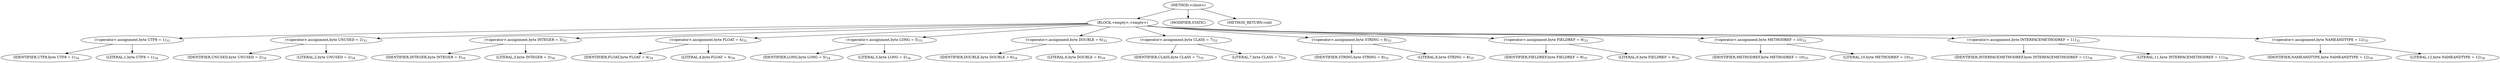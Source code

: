 digraph "&lt;clinit&gt;" {  
"271" [label = <(METHOD,&lt;clinit&gt;)> ]
"272" [label = <(BLOCK,&lt;empty&gt;,&lt;empty&gt;)> ]
"273" [label = <(&lt;operator&gt;.assignment,byte UTF8 = 1)<SUB>33</SUB>> ]
"274" [label = <(IDENTIFIER,UTF8,byte UTF8 = 1)<SUB>34</SUB>> ]
"275" [label = <(LITERAL,1,byte UTF8 = 1)<SUB>34</SUB>> ]
"276" [label = <(&lt;operator&gt;.assignment,byte UNUSED = 2)<SUB>33</SUB>> ]
"277" [label = <(IDENTIFIER,UNUSED,byte UNUSED = 2)<SUB>34</SUB>> ]
"278" [label = <(LITERAL,2,byte UNUSED = 2)<SUB>34</SUB>> ]
"279" [label = <(&lt;operator&gt;.assignment,byte INTEGER = 3)<SUB>33</SUB>> ]
"280" [label = <(IDENTIFIER,INTEGER,byte INTEGER = 3)<SUB>34</SUB>> ]
"281" [label = <(LITERAL,3,byte INTEGER = 3)<SUB>34</SUB>> ]
"282" [label = <(&lt;operator&gt;.assignment,byte FLOAT = 4)<SUB>33</SUB>> ]
"283" [label = <(IDENTIFIER,FLOAT,byte FLOAT = 4)<SUB>34</SUB>> ]
"284" [label = <(LITERAL,4,byte FLOAT = 4)<SUB>34</SUB>> ]
"285" [label = <(&lt;operator&gt;.assignment,byte LONG = 5)<SUB>33</SUB>> ]
"286" [label = <(IDENTIFIER,LONG,byte LONG = 5)<SUB>34</SUB>> ]
"287" [label = <(LITERAL,5,byte LONG = 5)<SUB>34</SUB>> ]
"288" [label = <(&lt;operator&gt;.assignment,byte DOUBLE = 6)<SUB>33</SUB>> ]
"289" [label = <(IDENTIFIER,DOUBLE,byte DOUBLE = 6)<SUB>34</SUB>> ]
"290" [label = <(LITERAL,6,byte DOUBLE = 6)<SUB>34</SUB>> ]
"291" [label = <(&lt;operator&gt;.assignment,byte CLASS = 7)<SUB>33</SUB>> ]
"292" [label = <(IDENTIFIER,CLASS,byte CLASS = 7)<SUB>35</SUB>> ]
"293" [label = <(LITERAL,7,byte CLASS = 7)<SUB>35</SUB>> ]
"294" [label = <(&lt;operator&gt;.assignment,byte STRING = 8)<SUB>33</SUB>> ]
"295" [label = <(IDENTIFIER,STRING,byte STRING = 8)<SUB>35</SUB>> ]
"296" [label = <(LITERAL,8,byte STRING = 8)<SUB>35</SUB>> ]
"297" [label = <(&lt;operator&gt;.assignment,byte FIELDREF = 9)<SUB>33</SUB>> ]
"298" [label = <(IDENTIFIER,FIELDREF,byte FIELDREF = 9)<SUB>35</SUB>> ]
"299" [label = <(LITERAL,9,byte FIELDREF = 9)<SUB>35</SUB>> ]
"300" [label = <(&lt;operator&gt;.assignment,byte METHODREF = 10)<SUB>33</SUB>> ]
"301" [label = <(IDENTIFIER,METHODREF,byte METHODREF = 10)<SUB>35</SUB>> ]
"302" [label = <(LITERAL,10,byte METHODREF = 10)<SUB>35</SUB>> ]
"303" [label = <(&lt;operator&gt;.assignment,byte INTERFACEMETHODREF = 11)<SUB>33</SUB>> ]
"304" [label = <(IDENTIFIER,INTERFACEMETHODREF,byte INTERFACEMETHODREF = 11)<SUB>36</SUB>> ]
"305" [label = <(LITERAL,11,byte INTERFACEMETHODREF = 11)<SUB>36</SUB>> ]
"306" [label = <(&lt;operator&gt;.assignment,byte NAMEANDTYPE = 12)<SUB>33</SUB>> ]
"307" [label = <(IDENTIFIER,NAMEANDTYPE,byte NAMEANDTYPE = 12)<SUB>36</SUB>> ]
"308" [label = <(LITERAL,12,byte NAMEANDTYPE = 12)<SUB>36</SUB>> ]
"309" [label = <(MODIFIER,STATIC)> ]
"310" [label = <(METHOD_RETURN,void)> ]
  "271" -> "272" 
  "271" -> "309" 
  "271" -> "310" 
  "272" -> "273" 
  "272" -> "276" 
  "272" -> "279" 
  "272" -> "282" 
  "272" -> "285" 
  "272" -> "288" 
  "272" -> "291" 
  "272" -> "294" 
  "272" -> "297" 
  "272" -> "300" 
  "272" -> "303" 
  "272" -> "306" 
  "273" -> "274" 
  "273" -> "275" 
  "276" -> "277" 
  "276" -> "278" 
  "279" -> "280" 
  "279" -> "281" 
  "282" -> "283" 
  "282" -> "284" 
  "285" -> "286" 
  "285" -> "287" 
  "288" -> "289" 
  "288" -> "290" 
  "291" -> "292" 
  "291" -> "293" 
  "294" -> "295" 
  "294" -> "296" 
  "297" -> "298" 
  "297" -> "299" 
  "300" -> "301" 
  "300" -> "302" 
  "303" -> "304" 
  "303" -> "305" 
  "306" -> "307" 
  "306" -> "308" 
}
